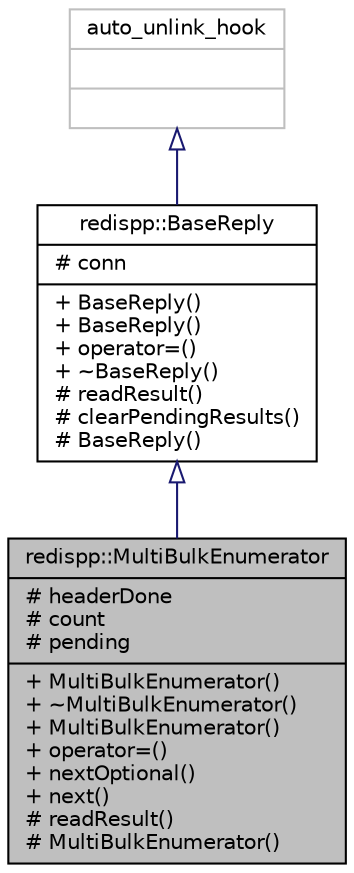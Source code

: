 digraph "redispp::MultiBulkEnumerator"
{
  edge [fontname="Helvetica",fontsize="10",labelfontname="Helvetica",labelfontsize="10"];
  node [fontname="Helvetica",fontsize="10",shape=record];
  Node0 [label="{redispp::MultiBulkEnumerator\n|# headerDone\l# count\l# pending\l|+ MultiBulkEnumerator()\l+ ~MultiBulkEnumerator()\l+ MultiBulkEnumerator()\l+ operator=()\l+ nextOptional()\l+ next()\l# readResult()\l# MultiBulkEnumerator()\l}",height=0.2,width=0.4,color="black", fillcolor="grey75", style="filled", fontcolor="black"];
  Node1 -> Node0 [dir="back",color="midnightblue",fontsize="10",style="solid",arrowtail="onormal",fontname="Helvetica"];
  Node1 [label="{redispp::BaseReply\n|# conn\l|+ BaseReply()\l+ BaseReply()\l+ operator=()\l+ ~BaseReply()\l# readResult()\l# clearPendingResults()\l# BaseReply()\l}",height=0.2,width=0.4,color="black", fillcolor="white", style="filled",URL="$classredispp_1_1_base_reply.html"];
  Node2 -> Node1 [dir="back",color="midnightblue",fontsize="10",style="solid",arrowtail="onormal",fontname="Helvetica"];
  Node2 [label="{auto_unlink_hook\n||}",height=0.2,width=0.4,color="grey75", fillcolor="white", style="filled"];
}
